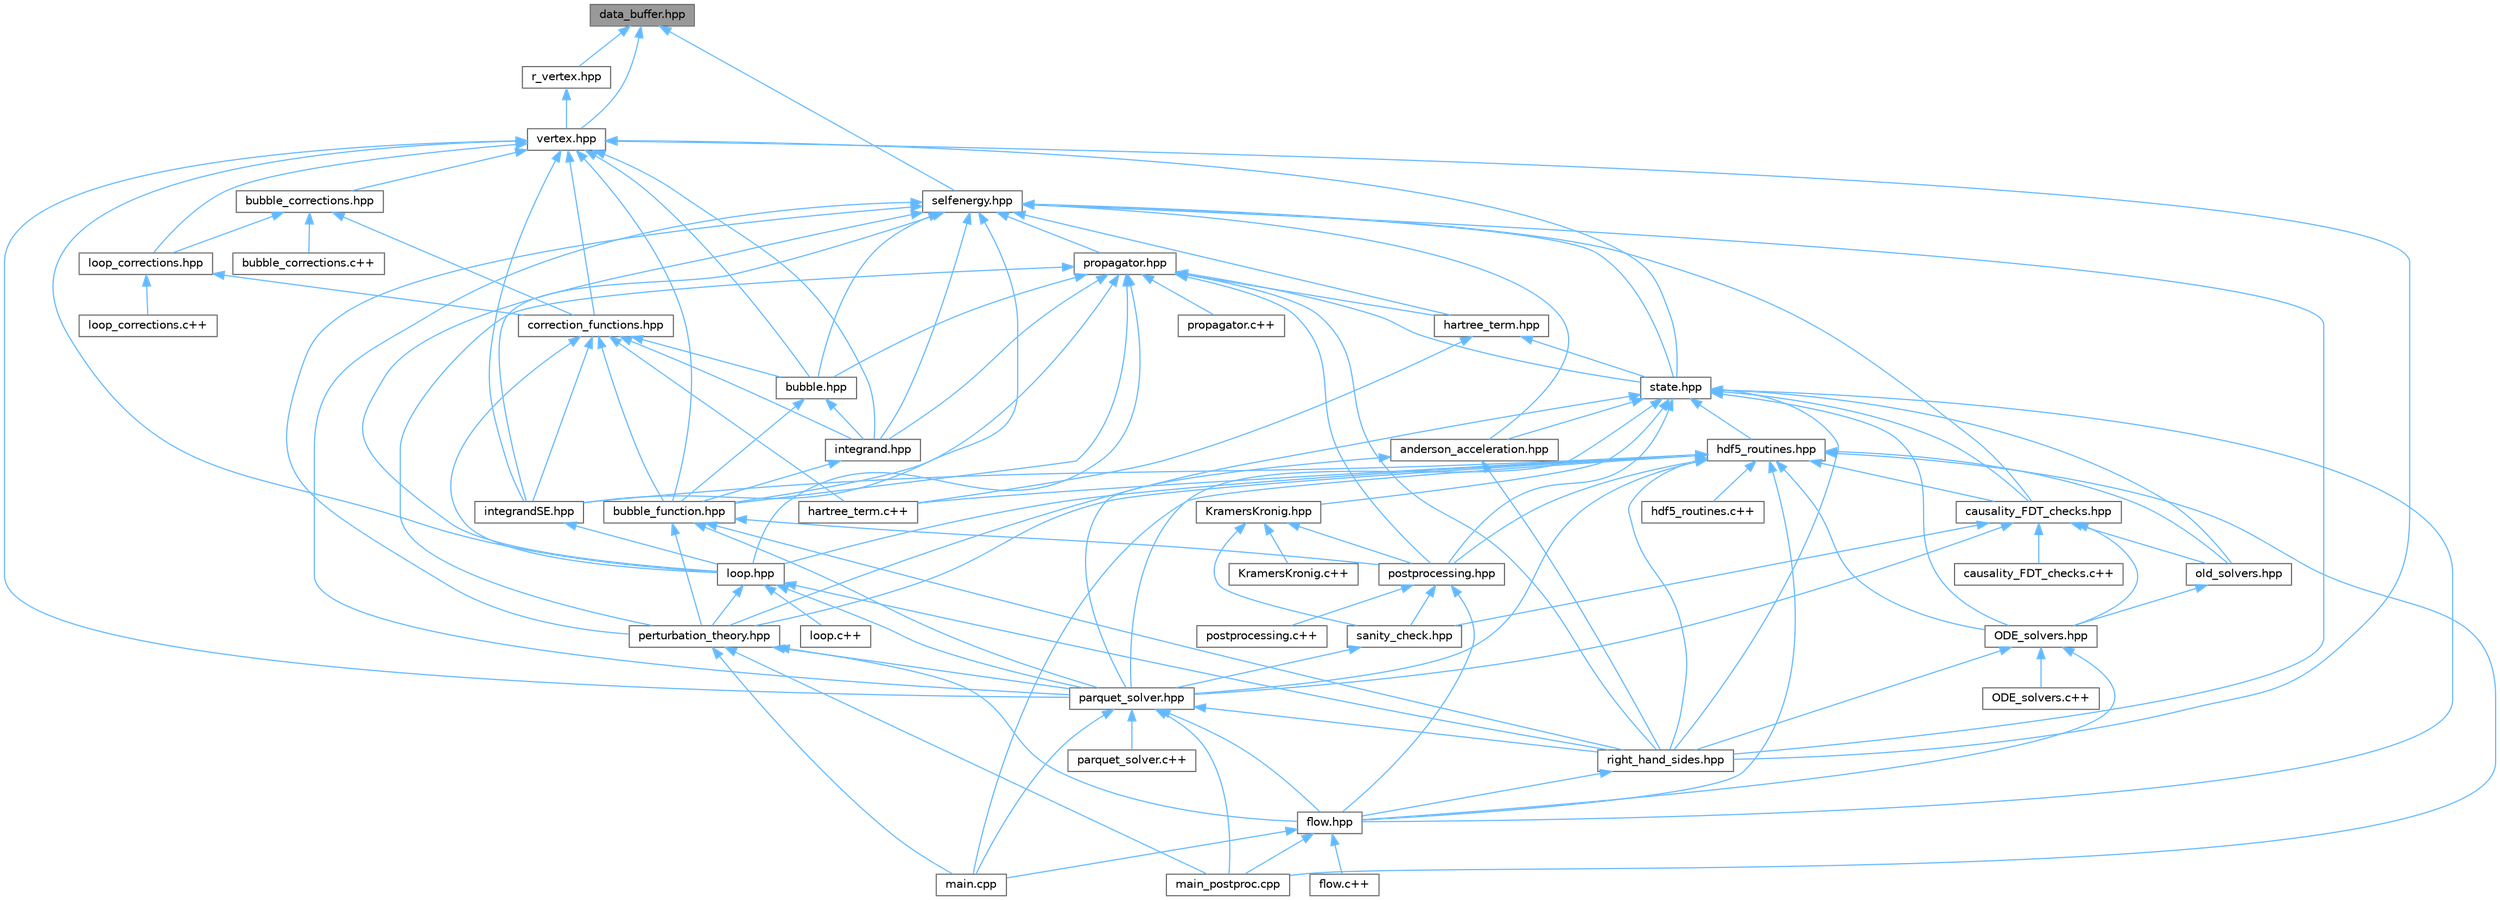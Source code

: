 digraph "data_buffer.hpp"
{
 // INTERACTIVE_SVG=YES
 // LATEX_PDF_SIZE
  bgcolor="transparent";
  edge [fontname=Helvetica,fontsize=10,labelfontname=Helvetica,labelfontsize=10];
  node [fontname=Helvetica,fontsize=10,shape=box,height=0.2,width=0.4];
  Node1 [id="Node000001",label="data_buffer.hpp",height=0.2,width=0.4,color="gray40", fillcolor="grey60", style="filled", fontcolor="black",tooltip=" "];
  Node1 -> Node2 [id="edge1_Node000001_Node000002",dir="back",color="steelblue1",style="solid",tooltip=" "];
  Node2 [id="Node000002",label="r_vertex.hpp",height=0.2,width=0.4,color="grey40", fillcolor="white", style="filled",URL="$d3/d22/r__vertex_8hpp.html",tooltip=" "];
  Node2 -> Node3 [id="edge2_Node000002_Node000003",dir="back",color="steelblue1",style="solid",tooltip=" "];
  Node3 [id="Node000003",label="vertex.hpp",height=0.2,width=0.4,color="grey40", fillcolor="white", style="filled",URL="$d1/d2d/vertex_8hpp.html",tooltip=" "];
  Node3 -> Node4 [id="edge3_Node000003_Node000004",dir="back",color="steelblue1",style="solid",tooltip=" "];
  Node4 [id="Node000004",label="bubble.hpp",height=0.2,width=0.4,color="grey40", fillcolor="white", style="filled",URL="$d0/dac/bubble_8hpp.html",tooltip=" "];
  Node4 -> Node5 [id="edge4_Node000004_Node000005",dir="back",color="steelblue1",style="solid",tooltip=" "];
  Node5 [id="Node000005",label="bubble_function.hpp",height=0.2,width=0.4,color="grey40", fillcolor="white", style="filled",URL="$de/de8/bubble__function_8hpp.html",tooltip=" "];
  Node5 -> Node6 [id="edge5_Node000005_Node000006",dir="back",color="steelblue1",style="solid",tooltip=" "];
  Node6 [id="Node000006",label="parquet_solver.hpp",height=0.2,width=0.4,color="grey40", fillcolor="white", style="filled",URL="$dd/d0a/parquet__solver_8hpp.html",tooltip=" "];
  Node6 -> Node7 [id="edge6_Node000006_Node000007",dir="back",color="steelblue1",style="solid",tooltip=" "];
  Node7 [id="Node000007",label="flow.hpp",height=0.2,width=0.4,color="grey40", fillcolor="white", style="filled",URL="$d5/d21/flow_8hpp.html",tooltip=" "];
  Node7 -> Node8 [id="edge7_Node000007_Node000008",dir="back",color="steelblue1",style="solid",tooltip=" "];
  Node8 [id="Node000008",label="flow.c++",height=0.2,width=0.4,color="grey40", fillcolor="white", style="filled",URL="$d4/dde/flow_8c_09_09.html",tooltip=" "];
  Node7 -> Node9 [id="edge8_Node000007_Node000009",dir="back",color="steelblue1",style="solid",tooltip=" "];
  Node9 [id="Node000009",label="main.cpp",height=0.2,width=0.4,color="grey40", fillcolor="white", style="filled",URL="$df/d0a/main_8cpp.html",tooltip=" "];
  Node7 -> Node10 [id="edge9_Node000007_Node000010",dir="back",color="steelblue1",style="solid",tooltip=" "];
  Node10 [id="Node000010",label="main_postproc.cpp",height=0.2,width=0.4,color="grey40", fillcolor="white", style="filled",URL="$dd/d00/main__postproc_8cpp.html",tooltip=" "];
  Node6 -> Node9 [id="edge10_Node000006_Node000009",dir="back",color="steelblue1",style="solid",tooltip=" "];
  Node6 -> Node10 [id="edge11_Node000006_Node000010",dir="back",color="steelblue1",style="solid",tooltip=" "];
  Node6 -> Node11 [id="edge12_Node000006_Node000011",dir="back",color="steelblue1",style="solid",tooltip=" "];
  Node11 [id="Node000011",label="parquet_solver.c++",height=0.2,width=0.4,color="grey40", fillcolor="white", style="filled",URL="$d5/d94/parquet__solver_8c_09_09.html",tooltip=" "];
  Node6 -> Node12 [id="edge13_Node000006_Node000012",dir="back",color="steelblue1",style="solid",tooltip=" "];
  Node12 [id="Node000012",label="right_hand_sides.hpp",height=0.2,width=0.4,color="grey40", fillcolor="white", style="filled",URL="$d8/dea/right__hand__sides_8hpp.html",tooltip=" "];
  Node12 -> Node7 [id="edge14_Node000012_Node000007",dir="back",color="steelblue1",style="solid",tooltip=" "];
  Node5 -> Node13 [id="edge15_Node000005_Node000013",dir="back",color="steelblue1",style="solid",tooltip=" "];
  Node13 [id="Node000013",label="perturbation_theory.hpp",height=0.2,width=0.4,color="grey40", fillcolor="white", style="filled",URL="$d5/d0d/perturbation__theory_8hpp.html",tooltip=" "];
  Node13 -> Node7 [id="edge16_Node000013_Node000007",dir="back",color="steelblue1",style="solid",tooltip=" "];
  Node13 -> Node9 [id="edge17_Node000013_Node000009",dir="back",color="steelblue1",style="solid",tooltip=" "];
  Node13 -> Node10 [id="edge18_Node000013_Node000010",dir="back",color="steelblue1",style="solid",tooltip=" "];
  Node13 -> Node6 [id="edge19_Node000013_Node000006",dir="back",color="steelblue1",style="solid",tooltip=" "];
  Node5 -> Node14 [id="edge20_Node000005_Node000014",dir="back",color="steelblue1",style="solid",tooltip=" "];
  Node14 [id="Node000014",label="postprocessing.hpp",height=0.2,width=0.4,color="grey40", fillcolor="white", style="filled",URL="$d4/d81/postprocessing_8hpp.html",tooltip=" "];
  Node14 -> Node7 [id="edge21_Node000014_Node000007",dir="back",color="steelblue1",style="solid",tooltip=" "];
  Node14 -> Node15 [id="edge22_Node000014_Node000015",dir="back",color="steelblue1",style="solid",tooltip=" "];
  Node15 [id="Node000015",label="postprocessing.c++",height=0.2,width=0.4,color="grey40", fillcolor="white", style="filled",URL="$d9/dae/postprocessing_8c_09_09.html",tooltip=" "];
  Node14 -> Node16 [id="edge23_Node000014_Node000016",dir="back",color="steelblue1",style="solid",tooltip=" "];
  Node16 [id="Node000016",label="sanity_check.hpp",height=0.2,width=0.4,color="grey40", fillcolor="white", style="filled",URL="$d2/d3f/sanity__check_8hpp.html",tooltip=" "];
  Node16 -> Node6 [id="edge24_Node000016_Node000006",dir="back",color="steelblue1",style="solid",tooltip=" "];
  Node5 -> Node12 [id="edge25_Node000005_Node000012",dir="back",color="steelblue1",style="solid",tooltip=" "];
  Node4 -> Node17 [id="edge26_Node000004_Node000017",dir="back",color="steelblue1",style="solid",tooltip=" "];
  Node17 [id="Node000017",label="integrand.hpp",height=0.2,width=0.4,color="grey40", fillcolor="white", style="filled",URL="$df/d83/integrand_8hpp.html",tooltip=" "];
  Node17 -> Node5 [id="edge27_Node000017_Node000005",dir="back",color="steelblue1",style="solid",tooltip=" "];
  Node3 -> Node18 [id="edge28_Node000003_Node000018",dir="back",color="steelblue1",style="solid",tooltip=" "];
  Node18 [id="Node000018",label="bubble_corrections.hpp",height=0.2,width=0.4,color="grey40", fillcolor="white", style="filled",URL="$dd/dea/bubble__corrections_8hpp.html",tooltip=" "];
  Node18 -> Node19 [id="edge29_Node000018_Node000019",dir="back",color="steelblue1",style="solid",tooltip=" "];
  Node19 [id="Node000019",label="bubble_corrections.c++",height=0.2,width=0.4,color="grey40", fillcolor="white", style="filled",URL="$d7/d3a/bubble__corrections_8c_09_09.html",tooltip=" "];
  Node18 -> Node20 [id="edge30_Node000018_Node000020",dir="back",color="steelblue1",style="solid",tooltip=" "];
  Node20 [id="Node000020",label="correction_functions.hpp",height=0.2,width=0.4,color="grey40", fillcolor="white", style="filled",URL="$d2/df0/correction__functions_8hpp.html",tooltip=" "];
  Node20 -> Node4 [id="edge31_Node000020_Node000004",dir="back",color="steelblue1",style="solid",tooltip=" "];
  Node20 -> Node5 [id="edge32_Node000020_Node000005",dir="back",color="steelblue1",style="solid",tooltip=" "];
  Node20 -> Node21 [id="edge33_Node000020_Node000021",dir="back",color="steelblue1",style="solid",tooltip=" "];
  Node21 [id="Node000021",label="hartree_term.c++",height=0.2,width=0.4,color="grey40", fillcolor="white", style="filled",URL="$d4/d92/hartree__term_8c_09_09.html",tooltip=" "];
  Node20 -> Node17 [id="edge34_Node000020_Node000017",dir="back",color="steelblue1",style="solid",tooltip=" "];
  Node20 -> Node22 [id="edge35_Node000020_Node000022",dir="back",color="steelblue1",style="solid",tooltip=" "];
  Node22 [id="Node000022",label="integrandSE.hpp",height=0.2,width=0.4,color="grey40", fillcolor="white", style="filled",URL="$de/d65/integrandSE_8hpp.html",tooltip=" "];
  Node22 -> Node23 [id="edge36_Node000022_Node000023",dir="back",color="steelblue1",style="solid",tooltip=" "];
  Node23 [id="Node000023",label="loop.hpp",height=0.2,width=0.4,color="grey40", fillcolor="white", style="filled",URL="$d8/d1d/loop_8hpp.html",tooltip=" "];
  Node23 -> Node24 [id="edge37_Node000023_Node000024",dir="back",color="steelblue1",style="solid",tooltip=" "];
  Node24 [id="Node000024",label="loop.c++",height=0.2,width=0.4,color="grey40", fillcolor="white", style="filled",URL="$d5/dae/loop_8c_09_09.html",tooltip=" "];
  Node23 -> Node6 [id="edge38_Node000023_Node000006",dir="back",color="steelblue1",style="solid",tooltip=" "];
  Node23 -> Node13 [id="edge39_Node000023_Node000013",dir="back",color="steelblue1",style="solid",tooltip=" "];
  Node23 -> Node12 [id="edge40_Node000023_Node000012",dir="back",color="steelblue1",style="solid",tooltip=" "];
  Node20 -> Node23 [id="edge41_Node000020_Node000023",dir="back",color="steelblue1",style="solid",tooltip=" "];
  Node18 -> Node25 [id="edge42_Node000018_Node000025",dir="back",color="steelblue1",style="solid",tooltip=" "];
  Node25 [id="Node000025",label="loop_corrections.hpp",height=0.2,width=0.4,color="grey40", fillcolor="white", style="filled",URL="$d0/d0e/loop__corrections_8hpp.html",tooltip=" "];
  Node25 -> Node20 [id="edge43_Node000025_Node000020",dir="back",color="steelblue1",style="solid",tooltip=" "];
  Node25 -> Node26 [id="edge44_Node000025_Node000026",dir="back",color="steelblue1",style="solid",tooltip=" "];
  Node26 [id="Node000026",label="loop_corrections.c++",height=0.2,width=0.4,color="grey40", fillcolor="white", style="filled",URL="$d7/df0/loop__corrections_8c_09_09.html",tooltip=" "];
  Node3 -> Node5 [id="edge45_Node000003_Node000005",dir="back",color="steelblue1",style="solid",tooltip=" "];
  Node3 -> Node20 [id="edge46_Node000003_Node000020",dir="back",color="steelblue1",style="solid",tooltip=" "];
  Node3 -> Node17 [id="edge47_Node000003_Node000017",dir="back",color="steelblue1",style="solid",tooltip=" "];
  Node3 -> Node22 [id="edge48_Node000003_Node000022",dir="back",color="steelblue1",style="solid",tooltip=" "];
  Node3 -> Node23 [id="edge49_Node000003_Node000023",dir="back",color="steelblue1",style="solid",tooltip=" "];
  Node3 -> Node25 [id="edge50_Node000003_Node000025",dir="back",color="steelblue1",style="solid",tooltip=" "];
  Node3 -> Node6 [id="edge51_Node000003_Node000006",dir="back",color="steelblue1",style="solid",tooltip=" "];
  Node3 -> Node12 [id="edge52_Node000003_Node000012",dir="back",color="steelblue1",style="solid",tooltip=" "];
  Node3 -> Node27 [id="edge53_Node000003_Node000027",dir="back",color="steelblue1",style="solid",tooltip=" "];
  Node27 [id="Node000027",label="state.hpp",height=0.2,width=0.4,color="grey40", fillcolor="white", style="filled",URL="$da/d3b/state_8hpp.html",tooltip=" "];
  Node27 -> Node28 [id="edge54_Node000027_Node000028",dir="back",color="steelblue1",style="solid",tooltip=" "];
  Node28 [id="Node000028",label="KramersKronig.hpp",height=0.2,width=0.4,color="grey40", fillcolor="white", style="filled",URL="$d1/db3/KramersKronig_8hpp.html",tooltip=" "];
  Node28 -> Node29 [id="edge55_Node000028_Node000029",dir="back",color="steelblue1",style="solid",tooltip=" "];
  Node29 [id="Node000029",label="KramersKronig.c++",height=0.2,width=0.4,color="grey40", fillcolor="white", style="filled",URL="$d7/d43/KramersKronig_8c_09_09.html",tooltip=" "];
  Node28 -> Node14 [id="edge56_Node000028_Node000014",dir="back",color="steelblue1",style="solid",tooltip=" "];
  Node28 -> Node16 [id="edge57_Node000028_Node000016",dir="back",color="steelblue1",style="solid",tooltip=" "];
  Node27 -> Node30 [id="edge58_Node000027_Node000030",dir="back",color="steelblue1",style="solid",tooltip=" "];
  Node30 [id="Node000030",label="ODE_solvers.hpp",height=0.2,width=0.4,color="grey40", fillcolor="white", style="filled",URL="$da/dc3/ODE__solvers_8hpp.html",tooltip=" "];
  Node30 -> Node31 [id="edge59_Node000030_Node000031",dir="back",color="steelblue1",style="solid",tooltip=" "];
  Node31 [id="Node000031",label="ODE_solvers.c++",height=0.2,width=0.4,color="grey40", fillcolor="white", style="filled",URL="$de/dd8/ODE__solvers_8c_09_09.html",tooltip=" "];
  Node30 -> Node7 [id="edge60_Node000030_Node000007",dir="back",color="steelblue1",style="solid",tooltip=" "];
  Node30 -> Node12 [id="edge61_Node000030_Node000012",dir="back",color="steelblue1",style="solid",tooltip=" "];
  Node27 -> Node32 [id="edge62_Node000027_Node000032",dir="back",color="steelblue1",style="solid",tooltip=" "];
  Node32 [id="Node000032",label="anderson_acceleration.hpp",height=0.2,width=0.4,color="grey40", fillcolor="white", style="filled",URL="$d6/d7b/anderson__acceleration_8hpp.html",tooltip=" "];
  Node32 -> Node6 [id="edge63_Node000032_Node000006",dir="back",color="steelblue1",style="solid",tooltip=" "];
  Node32 -> Node12 [id="edge64_Node000032_Node000012",dir="back",color="steelblue1",style="solid",tooltip=" "];
  Node27 -> Node33 [id="edge65_Node000027_Node000033",dir="back",color="steelblue1",style="solid",tooltip=" "];
  Node33 [id="Node000033",label="causality_FDT_checks.hpp",height=0.2,width=0.4,color="grey40", fillcolor="white", style="filled",URL="$d1/d75/causality__FDT__checks_8hpp.html",tooltip=" "];
  Node33 -> Node30 [id="edge66_Node000033_Node000030",dir="back",color="steelblue1",style="solid",tooltip=" "];
  Node33 -> Node34 [id="edge67_Node000033_Node000034",dir="back",color="steelblue1",style="solid",tooltip=" "];
  Node34 [id="Node000034",label="causality_FDT_checks.c++",height=0.2,width=0.4,color="grey40", fillcolor="white", style="filled",URL="$d8/dca/causality__FDT__checks_8c_09_09.html",tooltip=" "];
  Node33 -> Node35 [id="edge68_Node000033_Node000035",dir="back",color="steelblue1",style="solid",tooltip=" "];
  Node35 [id="Node000035",label="old_solvers.hpp",height=0.2,width=0.4,color="grey40", fillcolor="white", style="filled",URL="$dd/df7/old__solvers_8hpp.html",tooltip=" "];
  Node35 -> Node30 [id="edge69_Node000035_Node000030",dir="back",color="steelblue1",style="solid",tooltip=" "];
  Node33 -> Node6 [id="edge70_Node000033_Node000006",dir="back",color="steelblue1",style="solid",tooltip=" "];
  Node33 -> Node16 [id="edge71_Node000033_Node000016",dir="back",color="steelblue1",style="solid",tooltip=" "];
  Node27 -> Node7 [id="edge72_Node000027_Node000007",dir="back",color="steelblue1",style="solid",tooltip=" "];
  Node27 -> Node36 [id="edge73_Node000027_Node000036",dir="back",color="steelblue1",style="solid",tooltip=" "];
  Node36 [id="Node000036",label="hdf5_routines.hpp",height=0.2,width=0.4,color="grey40", fillcolor="white", style="filled",URL="$d5/de4/hdf5__routines_8hpp.html",tooltip=" "];
  Node36 -> Node30 [id="edge74_Node000036_Node000030",dir="back",color="steelblue1",style="solid",tooltip=" "];
  Node36 -> Node33 [id="edge75_Node000036_Node000033",dir="back",color="steelblue1",style="solid",tooltip=" "];
  Node36 -> Node7 [id="edge76_Node000036_Node000007",dir="back",color="steelblue1",style="solid",tooltip=" "];
  Node36 -> Node21 [id="edge77_Node000036_Node000021",dir="back",color="steelblue1",style="solid",tooltip=" "];
  Node36 -> Node37 [id="edge78_Node000036_Node000037",dir="back",color="steelblue1",style="solid",tooltip=" "];
  Node37 [id="Node000037",label="hdf5_routines.c++",height=0.2,width=0.4,color="grey40", fillcolor="white", style="filled",URL="$d5/d4f/hdf5__routines_8c_09_09.html",tooltip=" "];
  Node36 -> Node22 [id="edge79_Node000036_Node000022",dir="back",color="steelblue1",style="solid",tooltip=" "];
  Node36 -> Node23 [id="edge80_Node000036_Node000023",dir="back",color="steelblue1",style="solid",tooltip=" "];
  Node36 -> Node9 [id="edge81_Node000036_Node000009",dir="back",color="steelblue1",style="solid",tooltip=" "];
  Node36 -> Node10 [id="edge82_Node000036_Node000010",dir="back",color="steelblue1",style="solid",tooltip=" "];
  Node36 -> Node35 [id="edge83_Node000036_Node000035",dir="back",color="steelblue1",style="solid",tooltip=" "];
  Node36 -> Node6 [id="edge84_Node000036_Node000006",dir="back",color="steelblue1",style="solid",tooltip=" "];
  Node36 -> Node13 [id="edge85_Node000036_Node000013",dir="back",color="steelblue1",style="solid",tooltip=" "];
  Node36 -> Node14 [id="edge86_Node000036_Node000014",dir="back",color="steelblue1",style="solid",tooltip=" "];
  Node36 -> Node12 [id="edge87_Node000036_Node000012",dir="back",color="steelblue1",style="solid",tooltip=" "];
  Node27 -> Node35 [id="edge88_Node000027_Node000035",dir="back",color="steelblue1",style="solid",tooltip=" "];
  Node27 -> Node6 [id="edge89_Node000027_Node000006",dir="back",color="steelblue1",style="solid",tooltip=" "];
  Node27 -> Node13 [id="edge90_Node000027_Node000013",dir="back",color="steelblue1",style="solid",tooltip=" "];
  Node27 -> Node14 [id="edge91_Node000027_Node000014",dir="back",color="steelblue1",style="solid",tooltip=" "];
  Node27 -> Node12 [id="edge92_Node000027_Node000012",dir="back",color="steelblue1",style="solid",tooltip=" "];
  Node1 -> Node38 [id="edge93_Node000001_Node000038",dir="back",color="steelblue1",style="solid",tooltip=" "];
  Node38 [id="Node000038",label="selfenergy.hpp",height=0.2,width=0.4,color="grey40", fillcolor="white", style="filled",URL="$d6/d2d/selfenergy_8hpp.html",tooltip=" "];
  Node38 -> Node32 [id="edge94_Node000038_Node000032",dir="back",color="steelblue1",style="solid",tooltip=" "];
  Node38 -> Node4 [id="edge95_Node000038_Node000004",dir="back",color="steelblue1",style="solid",tooltip=" "];
  Node38 -> Node5 [id="edge96_Node000038_Node000005",dir="back",color="steelblue1",style="solid",tooltip=" "];
  Node38 -> Node33 [id="edge97_Node000038_Node000033",dir="back",color="steelblue1",style="solid",tooltip=" "];
  Node38 -> Node39 [id="edge98_Node000038_Node000039",dir="back",color="steelblue1",style="solid",tooltip=" "];
  Node39 [id="Node000039",label="hartree_term.hpp",height=0.2,width=0.4,color="grey40", fillcolor="white", style="filled",URL="$d1/db3/hartree__term_8hpp.html",tooltip=" "];
  Node39 -> Node21 [id="edge99_Node000039_Node000021",dir="back",color="steelblue1",style="solid",tooltip=" "];
  Node39 -> Node27 [id="edge100_Node000039_Node000027",dir="back",color="steelblue1",style="solid",tooltip=" "];
  Node38 -> Node17 [id="edge101_Node000038_Node000017",dir="back",color="steelblue1",style="solid",tooltip=" "];
  Node38 -> Node22 [id="edge102_Node000038_Node000022",dir="back",color="steelblue1",style="solid",tooltip=" "];
  Node38 -> Node23 [id="edge103_Node000038_Node000023",dir="back",color="steelblue1",style="solid",tooltip=" "];
  Node38 -> Node6 [id="edge104_Node000038_Node000006",dir="back",color="steelblue1",style="solid",tooltip=" "];
  Node38 -> Node13 [id="edge105_Node000038_Node000013",dir="back",color="steelblue1",style="solid",tooltip=" "];
  Node38 -> Node40 [id="edge106_Node000038_Node000040",dir="back",color="steelblue1",style="solid",tooltip=" "];
  Node40 [id="Node000040",label="propagator.hpp",height=0.2,width=0.4,color="grey40", fillcolor="white", style="filled",URL="$d5/df7/propagator_8hpp.html",tooltip=" "];
  Node40 -> Node4 [id="edge107_Node000040_Node000004",dir="back",color="steelblue1",style="solid",tooltip=" "];
  Node40 -> Node5 [id="edge108_Node000040_Node000005",dir="back",color="steelblue1",style="solid",tooltip=" "];
  Node40 -> Node39 [id="edge109_Node000040_Node000039",dir="back",color="steelblue1",style="solid",tooltip=" "];
  Node40 -> Node17 [id="edge110_Node000040_Node000017",dir="back",color="steelblue1",style="solid",tooltip=" "];
  Node40 -> Node22 [id="edge111_Node000040_Node000022",dir="back",color="steelblue1",style="solid",tooltip=" "];
  Node40 -> Node23 [id="edge112_Node000040_Node000023",dir="back",color="steelblue1",style="solid",tooltip=" "];
  Node40 -> Node13 [id="edge113_Node000040_Node000013",dir="back",color="steelblue1",style="solid",tooltip=" "];
  Node40 -> Node14 [id="edge114_Node000040_Node000014",dir="back",color="steelblue1",style="solid",tooltip=" "];
  Node40 -> Node41 [id="edge115_Node000040_Node000041",dir="back",color="steelblue1",style="solid",tooltip=" "];
  Node41 [id="Node000041",label="propagator.c++",height=0.2,width=0.4,color="grey40", fillcolor="white", style="filled",URL="$de/d5d/propagator_8c_09_09.html",tooltip=" "];
  Node40 -> Node12 [id="edge116_Node000040_Node000012",dir="back",color="steelblue1",style="solid",tooltip=" "];
  Node40 -> Node27 [id="edge117_Node000040_Node000027",dir="back",color="steelblue1",style="solid",tooltip=" "];
  Node38 -> Node12 [id="edge118_Node000038_Node000012",dir="back",color="steelblue1",style="solid",tooltip=" "];
  Node38 -> Node27 [id="edge119_Node000038_Node000027",dir="back",color="steelblue1",style="solid",tooltip=" "];
  Node1 -> Node3 [id="edge120_Node000001_Node000003",dir="back",color="steelblue1",style="solid",tooltip=" "];
}
